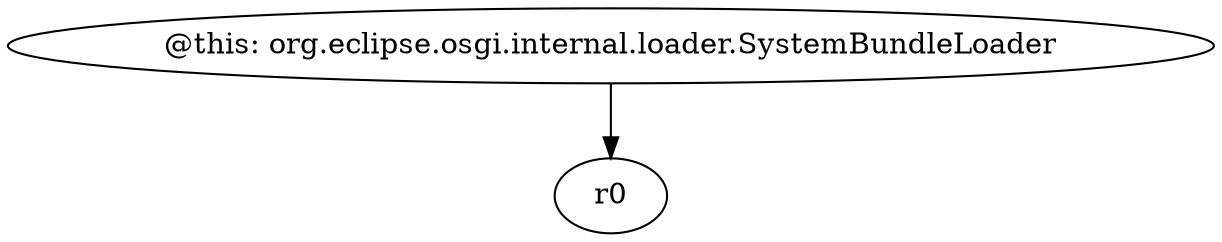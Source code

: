 digraph g {
0[label="@this: org.eclipse.osgi.internal.loader.SystemBundleLoader"]
1[label="r0"]
0->1[label=""]
}